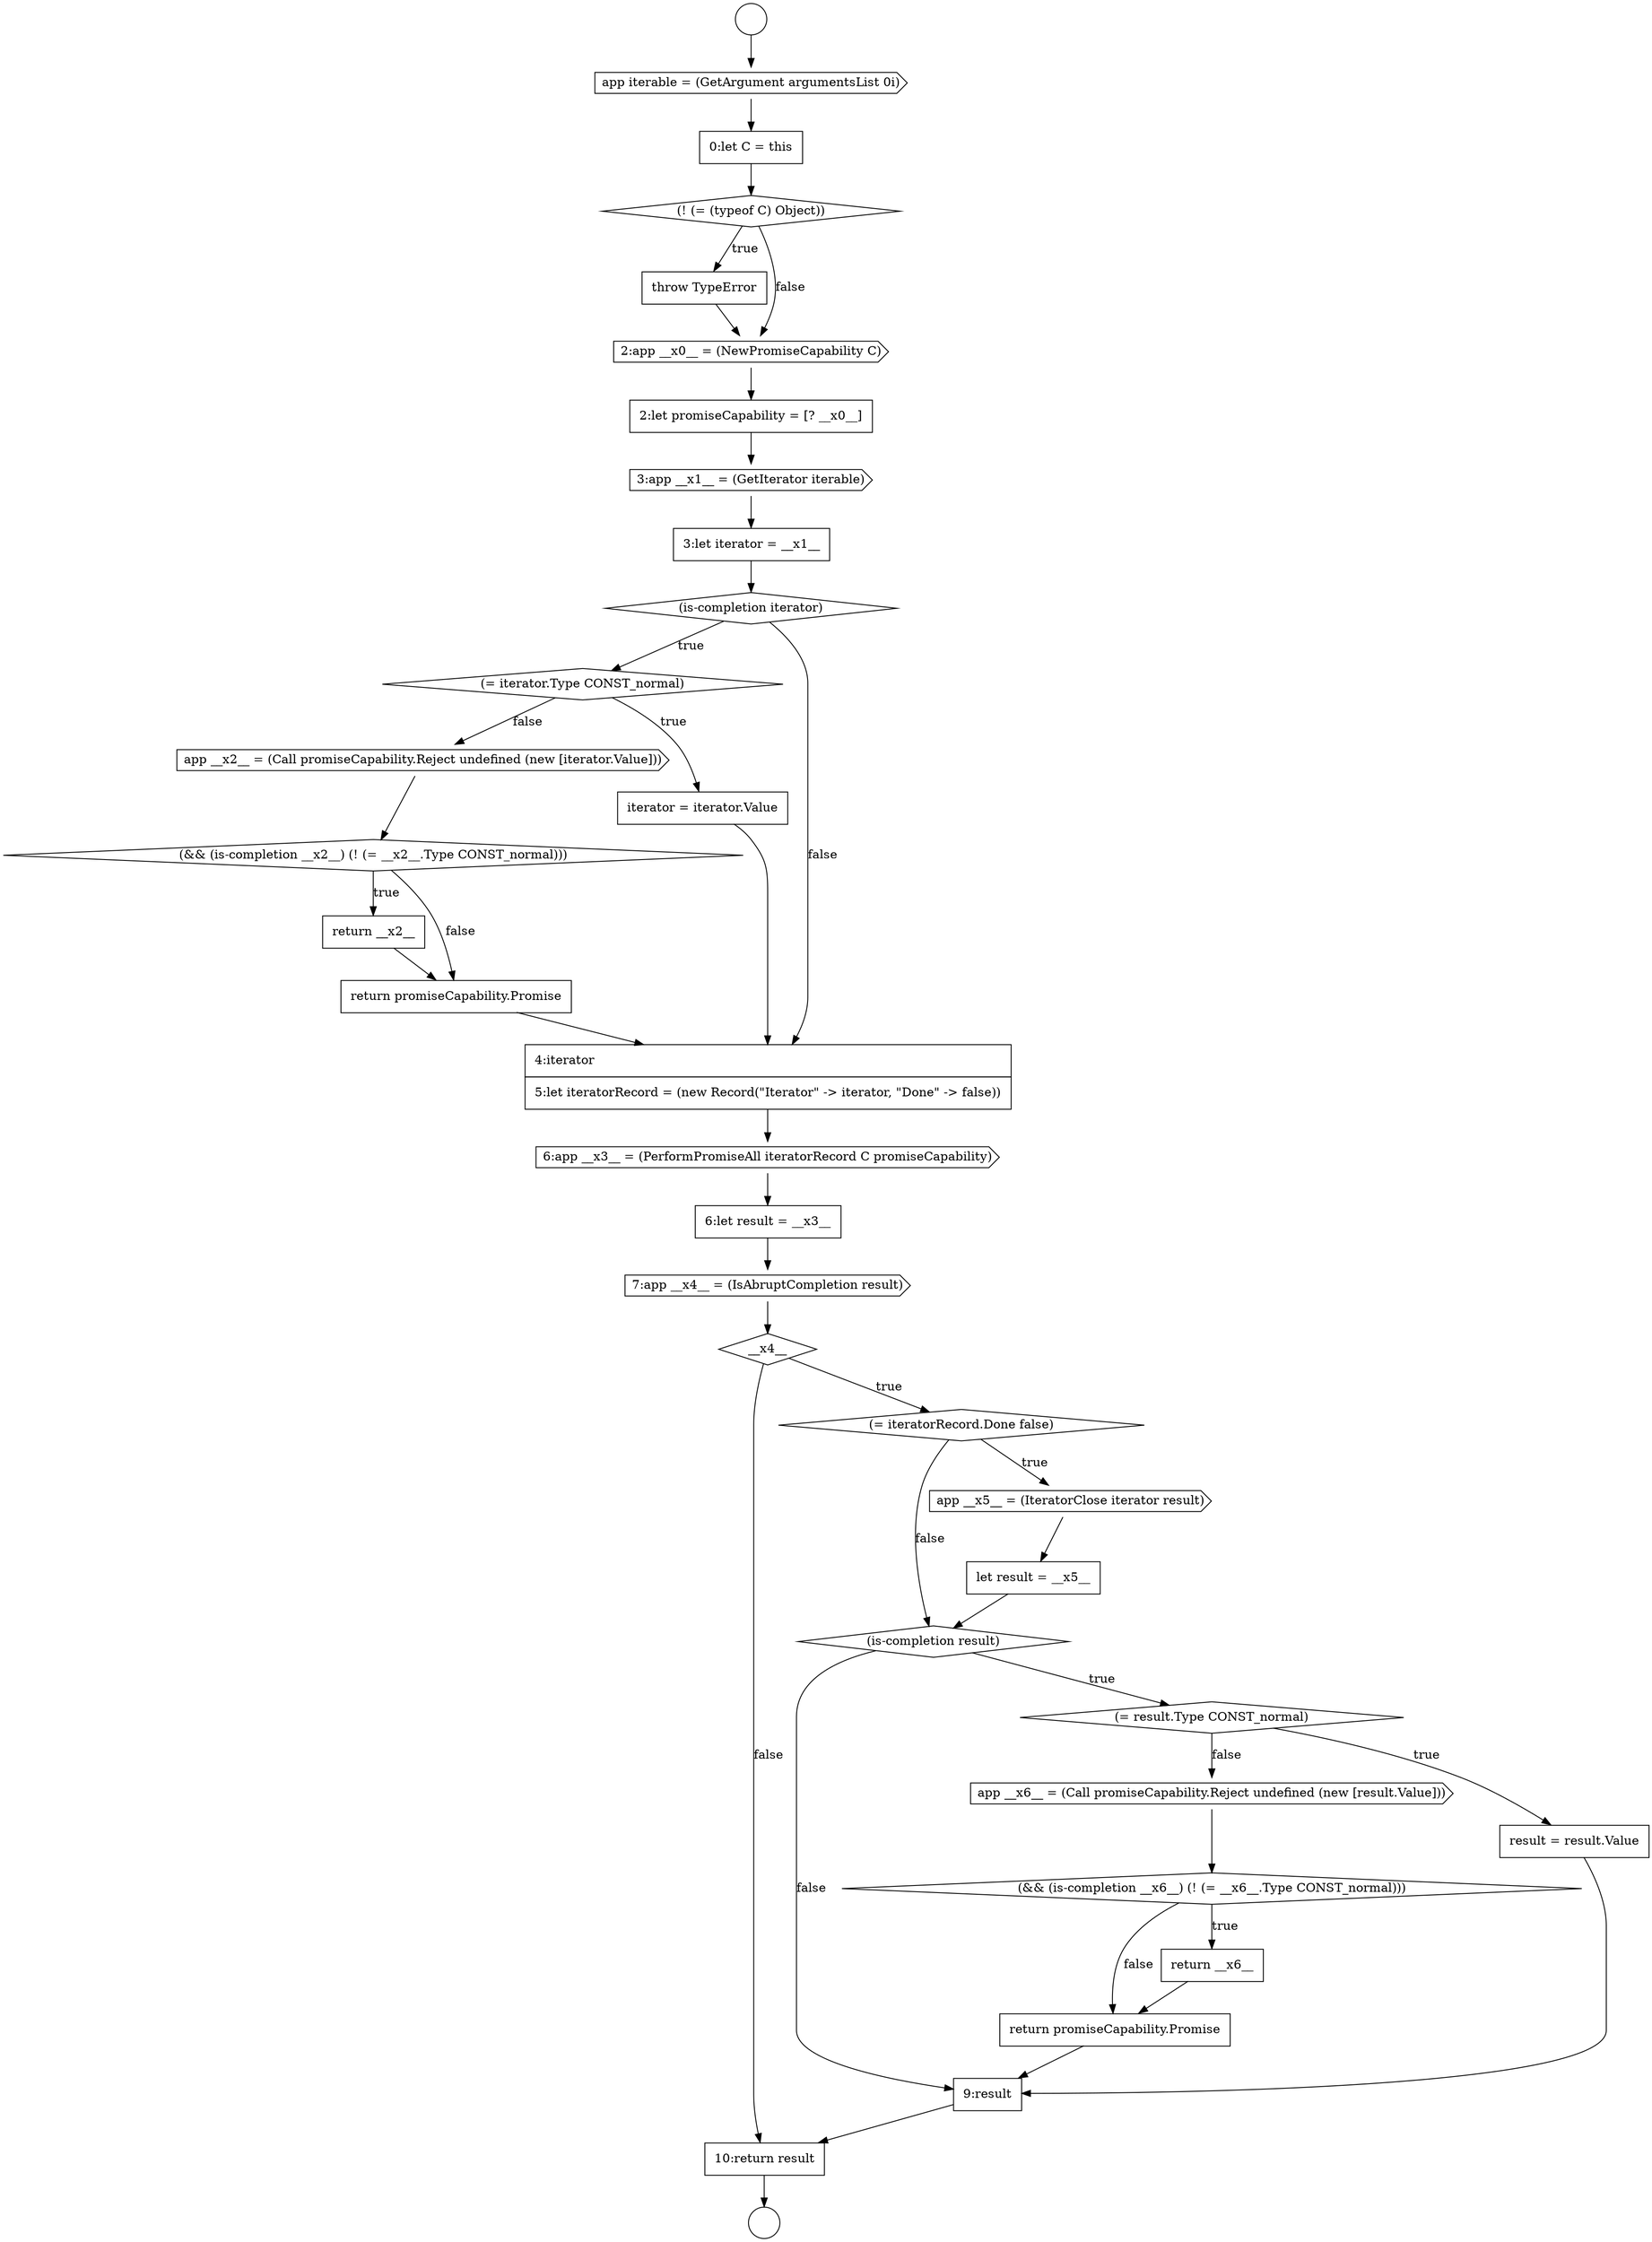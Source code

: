digraph {
  node0 [shape=circle label=" " color="black" fillcolor="white" style=filled]
  node5 [shape=none, margin=0, label=<<font color="black">
    <table border="0" cellborder="1" cellspacing="0" cellpadding="10">
      <tr><td align="left">throw TypeError</td></tr>
    </table>
  </font>> color="black" fillcolor="white" style=filled]
  node10 [shape=diamond, label=<<font color="black">(is-completion iterator)</font>> color="black" fillcolor="white" style=filled]
  node14 [shape=diamond, label=<<font color="black">(&amp;&amp; (is-completion __x2__) (! (= __x2__.Type CONST_normal)))</font>> color="black" fillcolor="white" style=filled]
  node1 [shape=circle label=" " color="black" fillcolor="white" style=filled]
  node6 [shape=cds, label=<<font color="black">2:app __x0__ = (NewPromiseCapability C)</font>> color="black" fillcolor="white" style=filled]
  node9 [shape=none, margin=0, label=<<font color="black">
    <table border="0" cellborder="1" cellspacing="0" cellpadding="10">
      <tr><td align="left">3:let iterator = __x1__</td></tr>
    </table>
  </font>> color="black" fillcolor="white" style=filled]
  node13 [shape=cds, label=<<font color="black">app __x2__ = (Call promiseCapability.Reject undefined (new [iterator.Value]))</font>> color="black" fillcolor="white" style=filled]
  node2 [shape=cds, label=<<font color="black">app iterable = (GetArgument argumentsList 0i)</font>> color="black" fillcolor="white" style=filled]
  node12 [shape=none, margin=0, label=<<font color="black">
    <table border="0" cellborder="1" cellspacing="0" cellpadding="10">
      <tr><td align="left">iterator = iterator.Value</td></tr>
    </table>
  </font>> color="black" fillcolor="white" style=filled]
  node7 [shape=none, margin=0, label=<<font color="black">
    <table border="0" cellborder="1" cellspacing="0" cellpadding="10">
      <tr><td align="left">2:let promiseCapability = [? __x0__]</td></tr>
    </table>
  </font>> color="black" fillcolor="white" style=filled]
  node3 [shape=none, margin=0, label=<<font color="black">
    <table border="0" cellborder="1" cellspacing="0" cellpadding="10">
      <tr><td align="left">0:let C = this</td></tr>
    </table>
  </font>> color="black" fillcolor="white" style=filled]
  node18 [shape=cds, label=<<font color="black">6:app __x3__ = (PerformPromiseAll iteratorRecord C promiseCapability)</font>> color="black" fillcolor="white" style=filled]
  node11 [shape=diamond, label=<<font color="black">(= iterator.Type CONST_normal)</font>> color="black" fillcolor="white" style=filled]
  node8 [shape=cds, label=<<font color="black">3:app __x1__ = (GetIterator iterable)</font>> color="black" fillcolor="white" style=filled]
  node4 [shape=diamond, label=<<font color="black">(! (= (typeof C) Object))</font>> color="black" fillcolor="white" style=filled]
  node15 [shape=none, margin=0, label=<<font color="black">
    <table border="0" cellborder="1" cellspacing="0" cellpadding="10">
      <tr><td align="left">return __x2__</td></tr>
    </table>
  </font>> color="black" fillcolor="white" style=filled]
  node24 [shape=none, margin=0, label=<<font color="black">
    <table border="0" cellborder="1" cellspacing="0" cellpadding="10">
      <tr><td align="left">let result = __x5__</td></tr>
    </table>
  </font>> color="black" fillcolor="white" style=filled]
  node25 [shape=diamond, label=<<font color="black">(is-completion result)</font>> color="black" fillcolor="white" style=filled]
  node20 [shape=cds, label=<<font color="black">7:app __x4__ = (IsAbruptCompletion result)</font>> color="black" fillcolor="white" style=filled]
  node29 [shape=diamond, label=<<font color="black">(&amp;&amp; (is-completion __x6__) (! (= __x6__.Type CONST_normal)))</font>> color="black" fillcolor="white" style=filled]
  node28 [shape=cds, label=<<font color="black">app __x6__ = (Call promiseCapability.Reject undefined (new [result.Value]))</font>> color="black" fillcolor="white" style=filled]
  node21 [shape=diamond, label=<<font color="black">__x4__</font>> color="black" fillcolor="white" style=filled]
  node33 [shape=none, margin=0, label=<<font color="black">
    <table border="0" cellborder="1" cellspacing="0" cellpadding="10">
      <tr><td align="left">10:return result</td></tr>
    </table>
  </font>> color="black" fillcolor="white" style=filled]
  node32 [shape=none, margin=0, label=<<font color="black">
    <table border="0" cellborder="1" cellspacing="0" cellpadding="10">
      <tr><td align="left">9:result</td></tr>
    </table>
  </font>> color="black" fillcolor="white" style=filled]
  node17 [shape=none, margin=0, label=<<font color="black">
    <table border="0" cellborder="1" cellspacing="0" cellpadding="10">
      <tr><td align="left">4:iterator</td></tr>
      <tr><td align="left">5:let iteratorRecord = (new Record(&quot;Iterator&quot; -&gt; iterator, &quot;Done&quot; -&gt; false))</td></tr>
    </table>
  </font>> color="black" fillcolor="white" style=filled]
  node22 [shape=diamond, label=<<font color="black">(= iteratorRecord.Done false)</font>> color="black" fillcolor="white" style=filled]
  node27 [shape=none, margin=0, label=<<font color="black">
    <table border="0" cellborder="1" cellspacing="0" cellpadding="10">
      <tr><td align="left">result = result.Value</td></tr>
    </table>
  </font>> color="black" fillcolor="white" style=filled]
  node16 [shape=none, margin=0, label=<<font color="black">
    <table border="0" cellborder="1" cellspacing="0" cellpadding="10">
      <tr><td align="left">return promiseCapability.Promise</td></tr>
    </table>
  </font>> color="black" fillcolor="white" style=filled]
  node31 [shape=none, margin=0, label=<<font color="black">
    <table border="0" cellborder="1" cellspacing="0" cellpadding="10">
      <tr><td align="left">return promiseCapability.Promise</td></tr>
    </table>
  </font>> color="black" fillcolor="white" style=filled]
  node26 [shape=diamond, label=<<font color="black">(= result.Type CONST_normal)</font>> color="black" fillcolor="white" style=filled]
  node23 [shape=cds, label=<<font color="black">app __x5__ = (IteratorClose iterator result)</font>> color="black" fillcolor="white" style=filled]
  node30 [shape=none, margin=0, label=<<font color="black">
    <table border="0" cellborder="1" cellspacing="0" cellpadding="10">
      <tr><td align="left">return __x6__</td></tr>
    </table>
  </font>> color="black" fillcolor="white" style=filled]
  node19 [shape=none, margin=0, label=<<font color="black">
    <table border="0" cellborder="1" cellspacing="0" cellpadding="10">
      <tr><td align="left">6:let result = __x3__</td></tr>
    </table>
  </font>> color="black" fillcolor="white" style=filled]
  node28 -> node29 [ color="black"]
  node11 -> node12 [label=<<font color="black">true</font>> color="black"]
  node11 -> node13 [label=<<font color="black">false</font>> color="black"]
  node25 -> node26 [label=<<font color="black">true</font>> color="black"]
  node25 -> node32 [label=<<font color="black">false</font>> color="black"]
  node0 -> node2 [ color="black"]
  node6 -> node7 [ color="black"]
  node9 -> node10 [ color="black"]
  node30 -> node31 [ color="black"]
  node4 -> node5 [label=<<font color="black">true</font>> color="black"]
  node4 -> node6 [label=<<font color="black">false</font>> color="black"]
  node8 -> node9 [ color="black"]
  node16 -> node17 [ color="black"]
  node10 -> node11 [label=<<font color="black">true</font>> color="black"]
  node10 -> node17 [label=<<font color="black">false</font>> color="black"]
  node29 -> node30 [label=<<font color="black">true</font>> color="black"]
  node29 -> node31 [label=<<font color="black">false</font>> color="black"]
  node14 -> node15 [label=<<font color="black">true</font>> color="black"]
  node14 -> node16 [label=<<font color="black">false</font>> color="black"]
  node5 -> node6 [ color="black"]
  node3 -> node4 [ color="black"]
  node12 -> node17 [ color="black"]
  node7 -> node8 [ color="black"]
  node18 -> node19 [ color="black"]
  node26 -> node27 [label=<<font color="black">true</font>> color="black"]
  node26 -> node28 [label=<<font color="black">false</font>> color="black"]
  node27 -> node32 [ color="black"]
  node2 -> node3 [ color="black"]
  node15 -> node16 [ color="black"]
  node33 -> node1 [ color="black"]
  node19 -> node20 [ color="black"]
  node13 -> node14 [ color="black"]
  node22 -> node23 [label=<<font color="black">true</font>> color="black"]
  node22 -> node25 [label=<<font color="black">false</font>> color="black"]
  node23 -> node24 [ color="black"]
  node31 -> node32 [ color="black"]
  node20 -> node21 [ color="black"]
  node24 -> node25 [ color="black"]
  node32 -> node33 [ color="black"]
  node17 -> node18 [ color="black"]
  node21 -> node22 [label=<<font color="black">true</font>> color="black"]
  node21 -> node33 [label=<<font color="black">false</font>> color="black"]
}
